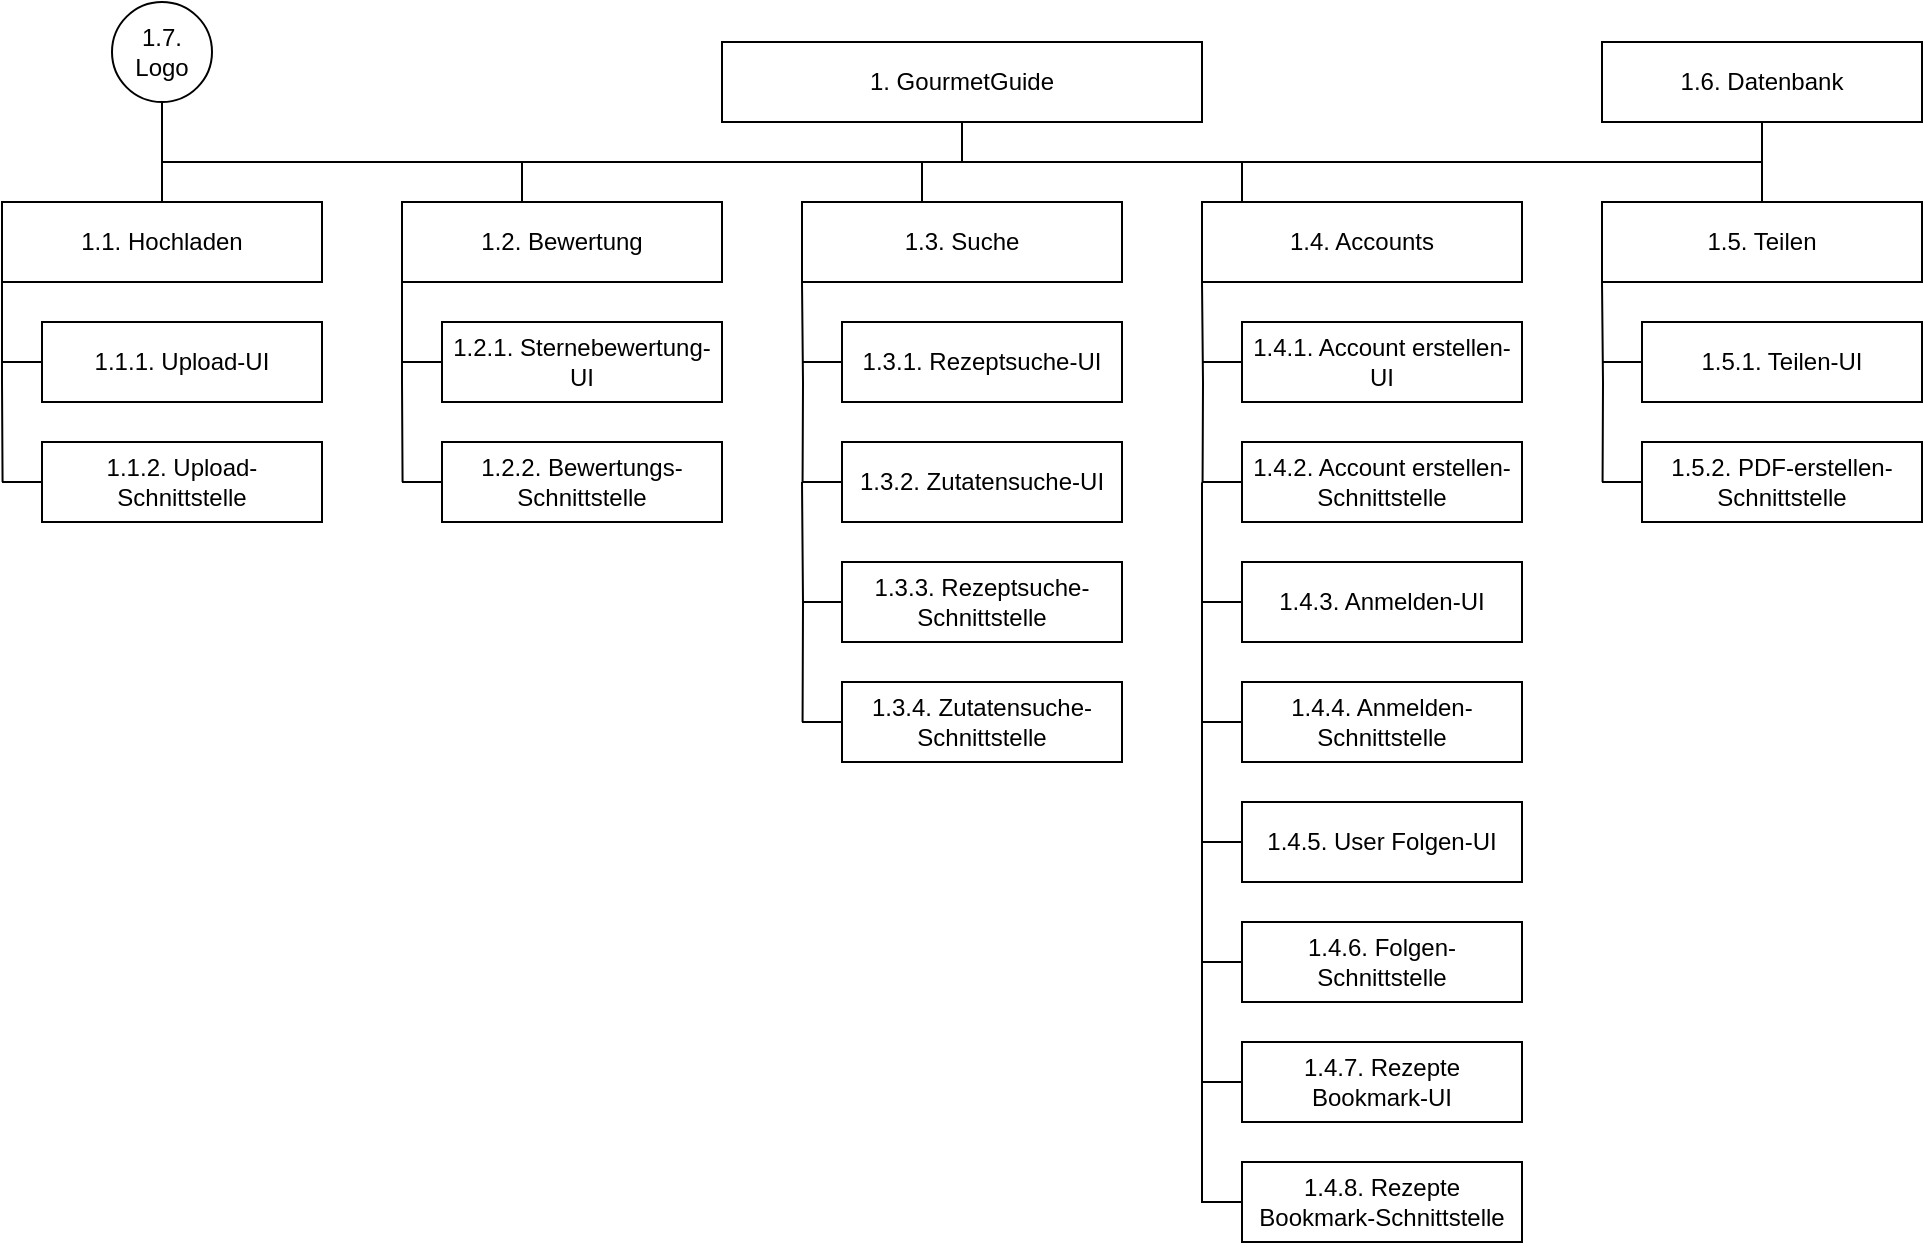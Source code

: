 <mxfile version="24.7.12">
  <diagram name="Seite-1" id="MGk_3q8jtqMFf_y7ZXC9">
    <mxGraphModel dx="1740" dy="531" grid="1" gridSize="10" guides="1" tooltips="1" connect="1" arrows="1" fold="1" page="1" pageScale="1" pageWidth="827" pageHeight="1169" math="0" shadow="0">
      <root>
        <mxCell id="0" />
        <mxCell id="1" parent="0" />
        <mxCell id="921Ac5daBlPCPnIT0NoH-1" value="1. GourmetGuide" style="rounded=0;whiteSpace=wrap;html=1;" parent="1" vertex="1">
          <mxGeometry x="200" y="40" width="240" height="40" as="geometry" />
        </mxCell>
        <mxCell id="921Ac5daBlPCPnIT0NoH-4" style="edgeStyle=orthogonalEdgeStyle;rounded=0;orthogonalLoop=1;jettySize=auto;html=1;exitX=0.5;exitY=0;exitDx=0;exitDy=0;endArrow=none;endFill=0;entryX=0.5;entryY=1;entryDx=0;entryDy=0;" parent="1" source="921Ac5daBlPCPnIT0NoH-2" target="921Ac5daBlPCPnIT0NoH-1" edge="1">
          <mxGeometry relative="1" as="geometry">
            <mxPoint x="100" y="100" as="targetPoint" />
            <Array as="points">
              <mxPoint x="-80" y="100" />
              <mxPoint x="320" y="100" />
            </Array>
          </mxGeometry>
        </mxCell>
        <mxCell id="921Ac5daBlPCPnIT0NoH-25" style="edgeStyle=orthogonalEdgeStyle;rounded=0;orthogonalLoop=1;jettySize=auto;html=1;exitX=0;exitY=1;exitDx=0;exitDy=0;endArrow=none;endFill=0;" parent="1" source="921Ac5daBlPCPnIT0NoH-2" edge="1">
          <mxGeometry relative="1" as="geometry">
            <mxPoint x="-159.714" y="260" as="targetPoint" />
          </mxGeometry>
        </mxCell>
        <mxCell id="921Ac5daBlPCPnIT0NoH-2" value="1.1. Hochladen" style="rounded=0;whiteSpace=wrap;html=1;" parent="1" vertex="1">
          <mxGeometry x="-160" y="120" width="160" height="40" as="geometry" />
        </mxCell>
        <mxCell id="921Ac5daBlPCPnIT0NoH-6" style="edgeStyle=orthogonalEdgeStyle;rounded=0;orthogonalLoop=1;jettySize=auto;html=1;exitX=0.5;exitY=0;exitDx=0;exitDy=0;endArrow=none;endFill=0;" parent="1" source="921Ac5daBlPCPnIT0NoH-3" edge="1">
          <mxGeometry relative="1" as="geometry">
            <mxPoint x="120" y="100" as="targetPoint" />
            <Array as="points">
              <mxPoint x="100" y="100" />
            </Array>
          </mxGeometry>
        </mxCell>
        <mxCell id="921Ac5daBlPCPnIT0NoH-22" style="edgeStyle=orthogonalEdgeStyle;rounded=0;orthogonalLoop=1;jettySize=auto;html=1;exitX=0;exitY=1;exitDx=0;exitDy=0;endArrow=none;endFill=0;" parent="1" source="921Ac5daBlPCPnIT0NoH-3" edge="1">
          <mxGeometry relative="1" as="geometry">
            <mxPoint x="40.286" y="260" as="targetPoint" />
          </mxGeometry>
        </mxCell>
        <mxCell id="921Ac5daBlPCPnIT0NoH-3" value="1.2. Bewertung" style="rounded=0;whiteSpace=wrap;html=1;" parent="1" vertex="1">
          <mxGeometry x="40" y="120" width="160" height="40" as="geometry" />
        </mxCell>
        <mxCell id="921Ac5daBlPCPnIT0NoH-9" style="edgeStyle=orthogonalEdgeStyle;rounded=0;orthogonalLoop=1;jettySize=auto;html=1;exitX=0.5;exitY=0;exitDx=0;exitDy=0;endArrow=none;endFill=0;" parent="1" source="921Ac5daBlPCPnIT0NoH-7" edge="1">
          <mxGeometry relative="1" as="geometry">
            <mxPoint x="300" y="100" as="targetPoint" />
          </mxGeometry>
        </mxCell>
        <mxCell id="921Ac5daBlPCPnIT0NoH-7" value="1.3. Suche" style="rounded=0;whiteSpace=wrap;html=1;" parent="1" vertex="1">
          <mxGeometry x="240" y="120" width="160" height="40" as="geometry" />
        </mxCell>
        <mxCell id="921Ac5daBlPCPnIT0NoH-10" style="edgeStyle=orthogonalEdgeStyle;rounded=0;orthogonalLoop=1;jettySize=auto;html=1;exitX=0.5;exitY=0;exitDx=0;exitDy=0;endArrow=none;endFill=0;" parent="1" source="921Ac5daBlPCPnIT0NoH-8" edge="1">
          <mxGeometry relative="1" as="geometry">
            <mxPoint x="300" y="100" as="targetPoint" />
            <Array as="points">
              <mxPoint x="460" y="100" />
            </Array>
          </mxGeometry>
        </mxCell>
        <mxCell id="921Ac5daBlPCPnIT0NoH-8" value="1.4. Accounts" style="rounded=0;whiteSpace=wrap;html=1;" parent="1" vertex="1">
          <mxGeometry x="440" y="120" width="160" height="40" as="geometry" />
        </mxCell>
        <mxCell id="921Ac5daBlPCPnIT0NoH-13" style="rounded=0;orthogonalLoop=1;jettySize=auto;html=1;exitX=0.5;exitY=0;exitDx=0;exitDy=0;endArrow=none;endFill=0;" parent="1" source="921Ac5daBlPCPnIT0NoH-11" edge="1">
          <mxGeometry relative="1" as="geometry">
            <mxPoint x="460" y="100" as="targetPoint" />
            <Array as="points">
              <mxPoint x="720" y="100" />
            </Array>
          </mxGeometry>
        </mxCell>
        <mxCell id="921Ac5daBlPCPnIT0NoH-11" value="1.5. Teilen" style="rounded=0;whiteSpace=wrap;html=1;" parent="1" vertex="1">
          <mxGeometry x="640" y="120" width="160" height="40" as="geometry" />
        </mxCell>
        <mxCell id="921Ac5daBlPCPnIT0NoH-27" style="edgeStyle=orthogonalEdgeStyle;rounded=0;orthogonalLoop=1;jettySize=auto;html=1;exitX=0;exitY=0.5;exitDx=0;exitDy=0;endArrow=none;endFill=0;" parent="1" source="921Ac5daBlPCPnIT0NoH-14" edge="1">
          <mxGeometry relative="1" as="geometry">
            <mxPoint x="-160" y="200.143" as="targetPoint" />
          </mxGeometry>
        </mxCell>
        <mxCell id="921Ac5daBlPCPnIT0NoH-14" value="1.1.1. Upload-UI" style="rounded=0;whiteSpace=wrap;html=1;" parent="1" vertex="1">
          <mxGeometry x="-140" y="180" width="140" height="40" as="geometry" />
        </mxCell>
        <mxCell id="921Ac5daBlPCPnIT0NoH-26" style="edgeStyle=orthogonalEdgeStyle;rounded=0;orthogonalLoop=1;jettySize=auto;html=1;exitX=0;exitY=0.5;exitDx=0;exitDy=0;endArrow=none;endFill=0;" parent="1" source="921Ac5daBlPCPnIT0NoH-15" edge="1">
          <mxGeometry relative="1" as="geometry">
            <mxPoint x="-160" y="260.143" as="targetPoint" />
          </mxGeometry>
        </mxCell>
        <mxCell id="921Ac5daBlPCPnIT0NoH-15" value="1.1.2. Upload-Schnittstelle" style="rounded=0;whiteSpace=wrap;html=1;" parent="1" vertex="1">
          <mxGeometry x="-140" y="240" width="140" height="40" as="geometry" />
        </mxCell>
        <mxCell id="921Ac5daBlPCPnIT0NoH-17" style="edgeStyle=orthogonalEdgeStyle;rounded=0;orthogonalLoop=1;jettySize=auto;html=1;exitX=0.5;exitY=1;exitDx=0;exitDy=0;endArrow=none;endFill=0;" parent="1" source="921Ac5daBlPCPnIT0NoH-16" edge="1">
          <mxGeometry relative="1" as="geometry">
            <mxPoint x="-80" y="100" as="targetPoint" />
            <Array as="points">
              <mxPoint x="-80" y="90" />
              <mxPoint x="-80" y="90" />
            </Array>
          </mxGeometry>
        </mxCell>
        <mxCell id="921Ac5daBlPCPnIT0NoH-16" value="1.7. Logo" style="ellipse;whiteSpace=wrap;html=1;aspect=fixed;" parent="1" vertex="1">
          <mxGeometry x="-105" y="20" width="50" height="50" as="geometry" />
        </mxCell>
        <mxCell id="921Ac5daBlPCPnIT0NoH-23" style="edgeStyle=orthogonalEdgeStyle;rounded=0;orthogonalLoop=1;jettySize=auto;html=1;exitX=0;exitY=0.5;exitDx=0;exitDy=0;endArrow=none;endFill=0;" parent="1" source="921Ac5daBlPCPnIT0NoH-20" edge="1">
          <mxGeometry relative="1" as="geometry">
            <mxPoint x="40" y="260.143" as="targetPoint" />
          </mxGeometry>
        </mxCell>
        <mxCell id="921Ac5daBlPCPnIT0NoH-20" value="1.2.2. Bewertungs-Schnittstelle" style="rounded=0;whiteSpace=wrap;html=1;" parent="1" vertex="1">
          <mxGeometry x="60" y="240" width="140" height="40" as="geometry" />
        </mxCell>
        <mxCell id="921Ac5daBlPCPnIT0NoH-24" style="edgeStyle=orthogonalEdgeStyle;rounded=0;orthogonalLoop=1;jettySize=auto;html=1;exitX=0;exitY=0.5;exitDx=0;exitDy=0;endArrow=none;endFill=0;" parent="1" source="921Ac5daBlPCPnIT0NoH-21" edge="1">
          <mxGeometry relative="1" as="geometry">
            <mxPoint x="40" y="200.143" as="targetPoint" />
          </mxGeometry>
        </mxCell>
        <mxCell id="921Ac5daBlPCPnIT0NoH-21" value="1.2.1. Sternebewertung-UI" style="rounded=0;whiteSpace=wrap;html=1;" parent="1" vertex="1">
          <mxGeometry x="60" y="180" width="140" height="40" as="geometry" />
        </mxCell>
        <mxCell id="921Ac5daBlPCPnIT0NoH-28" style="edgeStyle=orthogonalEdgeStyle;rounded=0;orthogonalLoop=1;jettySize=auto;html=1;exitX=0;exitY=1;exitDx=0;exitDy=0;endArrow=none;endFill=0;" parent="1" edge="1">
          <mxGeometry relative="1" as="geometry">
            <mxPoint x="240.286" y="260" as="targetPoint" />
            <mxPoint x="240" y="160" as="sourcePoint" />
          </mxGeometry>
        </mxCell>
        <mxCell id="921Ac5daBlPCPnIT0NoH-29" style="edgeStyle=orthogonalEdgeStyle;rounded=0;orthogonalLoop=1;jettySize=auto;html=1;exitX=0;exitY=0.5;exitDx=0;exitDy=0;endArrow=none;endFill=0;" parent="1" source="921Ac5daBlPCPnIT0NoH-30" edge="1">
          <mxGeometry relative="1" as="geometry">
            <mxPoint x="240" y="260.143" as="targetPoint" />
          </mxGeometry>
        </mxCell>
        <mxCell id="921Ac5daBlPCPnIT0NoH-30" value="1.3.2. Zutatensuche-UI" style="rounded=0;whiteSpace=wrap;html=1;" parent="1" vertex="1">
          <mxGeometry x="260" y="240" width="140" height="40" as="geometry" />
        </mxCell>
        <mxCell id="921Ac5daBlPCPnIT0NoH-31" style="edgeStyle=orthogonalEdgeStyle;rounded=0;orthogonalLoop=1;jettySize=auto;html=1;exitX=0;exitY=0.5;exitDx=0;exitDy=0;endArrow=none;endFill=0;" parent="1" source="921Ac5daBlPCPnIT0NoH-32" edge="1">
          <mxGeometry relative="1" as="geometry">
            <mxPoint x="240" y="200.143" as="targetPoint" />
          </mxGeometry>
        </mxCell>
        <mxCell id="921Ac5daBlPCPnIT0NoH-32" value="1.3.1. Rezeptsuche-UI" style="rounded=0;whiteSpace=wrap;html=1;" parent="1" vertex="1">
          <mxGeometry x="260" y="180" width="140" height="40" as="geometry" />
        </mxCell>
        <mxCell id="921Ac5daBlPCPnIT0NoH-35" style="edgeStyle=orthogonalEdgeStyle;rounded=0;orthogonalLoop=1;jettySize=auto;html=1;exitX=0;exitY=1;exitDx=0;exitDy=0;endArrow=none;endFill=0;" parent="1" edge="1">
          <mxGeometry relative="1" as="geometry">
            <mxPoint x="440.286" y="260" as="targetPoint" />
            <mxPoint x="440" y="160" as="sourcePoint" />
          </mxGeometry>
        </mxCell>
        <mxCell id="921Ac5daBlPCPnIT0NoH-36" style="edgeStyle=orthogonalEdgeStyle;rounded=0;orthogonalLoop=1;jettySize=auto;html=1;exitX=0;exitY=0.5;exitDx=0;exitDy=0;endArrow=none;endFill=0;" parent="1" source="921Ac5daBlPCPnIT0NoH-37" edge="1">
          <mxGeometry relative="1" as="geometry">
            <mxPoint x="440" y="260.143" as="targetPoint" />
          </mxGeometry>
        </mxCell>
        <mxCell id="921Ac5daBlPCPnIT0NoH-37" value="1.4.3. Anmelden-UI" style="rounded=0;whiteSpace=wrap;html=1;" parent="1" vertex="1">
          <mxGeometry x="460" y="300" width="140" height="40" as="geometry" />
        </mxCell>
        <mxCell id="921Ac5daBlPCPnIT0NoH-38" style="edgeStyle=orthogonalEdgeStyle;rounded=0;orthogonalLoop=1;jettySize=auto;html=1;exitX=0;exitY=0.5;exitDx=0;exitDy=0;endArrow=none;endFill=0;" parent="1" source="921Ac5daBlPCPnIT0NoH-39" edge="1">
          <mxGeometry relative="1" as="geometry">
            <mxPoint x="440" y="200.143" as="targetPoint" />
          </mxGeometry>
        </mxCell>
        <mxCell id="921Ac5daBlPCPnIT0NoH-39" value="1.4.1. Account erstellen-UI" style="rounded=0;whiteSpace=wrap;html=1;" parent="1" vertex="1">
          <mxGeometry x="460" y="180" width="140" height="40" as="geometry" />
        </mxCell>
        <mxCell id="921Ac5daBlPCPnIT0NoH-42" style="edgeStyle=orthogonalEdgeStyle;rounded=0;orthogonalLoop=1;jettySize=auto;html=1;exitX=0;exitY=0.5;exitDx=0;exitDy=0;endArrow=none;endFill=0;" parent="1" source="921Ac5daBlPCPnIT0NoH-41" edge="1">
          <mxGeometry relative="1" as="geometry">
            <mxPoint x="440" y="260.143" as="targetPoint" />
          </mxGeometry>
        </mxCell>
        <mxCell id="921Ac5daBlPCPnIT0NoH-41" value="1.4.2. Account erstellen-Schnittstelle" style="rounded=0;whiteSpace=wrap;html=1;" parent="1" vertex="1">
          <mxGeometry x="460" y="240" width="140" height="40" as="geometry" />
        </mxCell>
        <mxCell id="921Ac5daBlPCPnIT0NoH-44" style="edgeStyle=orthogonalEdgeStyle;rounded=0;orthogonalLoop=1;jettySize=auto;html=1;exitX=0;exitY=0.5;exitDx=0;exitDy=0;endArrow=none;endFill=0;" parent="1" source="921Ac5daBlPCPnIT0NoH-43" edge="1">
          <mxGeometry relative="1" as="geometry">
            <mxPoint x="440" y="320" as="targetPoint" />
          </mxGeometry>
        </mxCell>
        <mxCell id="921Ac5daBlPCPnIT0NoH-43" value="1.4.4. Anmelden-Schnittstelle" style="rounded=0;whiteSpace=wrap;html=1;" parent="1" vertex="1">
          <mxGeometry x="460" y="360" width="140" height="40" as="geometry" />
        </mxCell>
        <mxCell id="921Ac5daBlPCPnIT0NoH-45" style="edgeStyle=orthogonalEdgeStyle;rounded=0;orthogonalLoop=1;jettySize=auto;html=1;exitX=0;exitY=1;exitDx=0;exitDy=0;endArrow=none;endFill=0;" parent="1" edge="1">
          <mxGeometry relative="1" as="geometry">
            <mxPoint x="640.286" y="260" as="targetPoint" />
            <mxPoint x="640" y="160" as="sourcePoint" />
          </mxGeometry>
        </mxCell>
        <mxCell id="921Ac5daBlPCPnIT0NoH-46" style="edgeStyle=orthogonalEdgeStyle;rounded=0;orthogonalLoop=1;jettySize=auto;html=1;exitX=0;exitY=0.5;exitDx=0;exitDy=0;endArrow=none;endFill=0;" parent="1" source="921Ac5daBlPCPnIT0NoH-47" edge="1">
          <mxGeometry relative="1" as="geometry">
            <mxPoint x="640" y="200.143" as="targetPoint" />
          </mxGeometry>
        </mxCell>
        <mxCell id="921Ac5daBlPCPnIT0NoH-47" value="1.5.1. Teilen-UI" style="rounded=0;whiteSpace=wrap;html=1;" parent="1" vertex="1">
          <mxGeometry x="660" y="180" width="140" height="40" as="geometry" />
        </mxCell>
        <mxCell id="921Ac5daBlPCPnIT0NoH-48" style="edgeStyle=orthogonalEdgeStyle;rounded=0;orthogonalLoop=1;jettySize=auto;html=1;exitX=0;exitY=0.5;exitDx=0;exitDy=0;endArrow=none;endFill=0;" parent="1" source="921Ac5daBlPCPnIT0NoH-49" edge="1">
          <mxGeometry relative="1" as="geometry">
            <mxPoint x="640" y="260.143" as="targetPoint" />
          </mxGeometry>
        </mxCell>
        <mxCell id="921Ac5daBlPCPnIT0NoH-49" value="1.5.2. PDF-erstellen-Schnittstelle" style="rounded=0;whiteSpace=wrap;html=1;" parent="1" vertex="1">
          <mxGeometry x="660" y="240" width="140" height="40" as="geometry" />
        </mxCell>
        <mxCell id="EzP8kZ21SqTE7VAjJr_d-1" style="edgeStyle=orthogonalEdgeStyle;rounded=0;orthogonalLoop=1;jettySize=auto;html=1;exitX=0;exitY=0.5;exitDx=0;exitDy=0;endArrow=none;endFill=0;" parent="1" source="EzP8kZ21SqTE7VAjJr_d-2" edge="1">
          <mxGeometry relative="1" as="geometry">
            <mxPoint x="440" y="380" as="targetPoint" />
          </mxGeometry>
        </mxCell>
        <mxCell id="EzP8kZ21SqTE7VAjJr_d-2" value="1.4.5. User Folgen-UI" style="rounded=0;whiteSpace=wrap;html=1;" parent="1" vertex="1">
          <mxGeometry x="460" y="420" width="140" height="40" as="geometry" />
        </mxCell>
        <mxCell id="EzP8kZ21SqTE7VAjJr_d-3" style="edgeStyle=orthogonalEdgeStyle;rounded=0;orthogonalLoop=1;jettySize=auto;html=1;exitX=0;exitY=0.5;exitDx=0;exitDy=0;endArrow=none;endFill=0;" parent="1" source="EzP8kZ21SqTE7VAjJr_d-4" edge="1">
          <mxGeometry relative="1" as="geometry">
            <mxPoint x="440" y="440" as="targetPoint" />
          </mxGeometry>
        </mxCell>
        <mxCell id="EzP8kZ21SqTE7VAjJr_d-4" value="1.4.6. Folgen- Schnittstelle" style="rounded=0;whiteSpace=wrap;html=1;" parent="1" vertex="1">
          <mxGeometry x="460" y="480" width="140" height="40" as="geometry" />
        </mxCell>
        <mxCell id="EzP8kZ21SqTE7VAjJr_d-5" style="edgeStyle=orthogonalEdgeStyle;rounded=0;orthogonalLoop=1;jettySize=auto;html=1;exitX=0;exitY=0.5;exitDx=0;exitDy=0;endArrow=none;endFill=0;" parent="1" source="EzP8kZ21SqTE7VAjJr_d-6" edge="1">
          <mxGeometry relative="1" as="geometry">
            <mxPoint x="440" y="500" as="targetPoint" />
          </mxGeometry>
        </mxCell>
        <mxCell id="EzP8kZ21SqTE7VAjJr_d-6" value="1.4.7. Rezepte Bookmark-UI" style="rounded=0;whiteSpace=wrap;html=1;" parent="1" vertex="1">
          <mxGeometry x="460" y="540" width="140" height="40" as="geometry" />
        </mxCell>
        <mxCell id="EzP8kZ21SqTE7VAjJr_d-7" style="edgeStyle=orthogonalEdgeStyle;rounded=0;orthogonalLoop=1;jettySize=auto;html=1;exitX=0;exitY=0.5;exitDx=0;exitDy=0;endArrow=none;endFill=0;" parent="1" source="EzP8kZ21SqTE7VAjJr_d-8" edge="1">
          <mxGeometry relative="1" as="geometry">
            <mxPoint x="440" y="560" as="targetPoint" />
          </mxGeometry>
        </mxCell>
        <mxCell id="EzP8kZ21SqTE7VAjJr_d-8" value="1.4.8. Rezepte Bookmark-Schnittstelle" style="rounded=0;whiteSpace=wrap;html=1;" parent="1" vertex="1">
          <mxGeometry x="460" y="600" width="140" height="40" as="geometry" />
        </mxCell>
        <mxCell id="KiYQnYVC_4RO1Epw3n7Q-1" style="edgeStyle=orthogonalEdgeStyle;rounded=0;orthogonalLoop=1;jettySize=auto;html=1;endArrow=none;endFill=0;" parent="1" edge="1">
          <mxGeometry relative="1" as="geometry">
            <mxPoint x="240.286" y="380" as="targetPoint" />
            <mxPoint x="240" y="260" as="sourcePoint" />
          </mxGeometry>
        </mxCell>
        <mxCell id="KiYQnYVC_4RO1Epw3n7Q-2" style="edgeStyle=orthogonalEdgeStyle;rounded=0;orthogonalLoop=1;jettySize=auto;html=1;exitX=0;exitY=0.5;exitDx=0;exitDy=0;endArrow=none;endFill=0;" parent="1" source="KiYQnYVC_4RO1Epw3n7Q-3" edge="1">
          <mxGeometry relative="1" as="geometry">
            <mxPoint x="240" y="380.143" as="targetPoint" />
          </mxGeometry>
        </mxCell>
        <mxCell id="KiYQnYVC_4RO1Epw3n7Q-3" value="1.3.4. Zutatensuche-Schnittstelle" style="rounded=0;whiteSpace=wrap;html=1;" parent="1" vertex="1">
          <mxGeometry x="260" y="360" width="140" height="40" as="geometry" />
        </mxCell>
        <mxCell id="KiYQnYVC_4RO1Epw3n7Q-4" style="edgeStyle=orthogonalEdgeStyle;rounded=0;orthogonalLoop=1;jettySize=auto;html=1;exitX=0;exitY=0.5;exitDx=0;exitDy=0;endArrow=none;endFill=0;" parent="1" source="KiYQnYVC_4RO1Epw3n7Q-5" edge="1">
          <mxGeometry relative="1" as="geometry">
            <mxPoint x="240" y="320.143" as="targetPoint" />
          </mxGeometry>
        </mxCell>
        <mxCell id="KiYQnYVC_4RO1Epw3n7Q-5" value="1.3.3. Rezeptsuche-Schnittstelle" style="rounded=0;whiteSpace=wrap;html=1;" parent="1" vertex="1">
          <mxGeometry x="260" y="300" width="140" height="40" as="geometry" />
        </mxCell>
        <mxCell id="KiYQnYVC_4RO1Epw3n7Q-8" style="edgeStyle=orthogonalEdgeStyle;rounded=0;orthogonalLoop=1;jettySize=auto;html=1;exitX=0.5;exitY=1;exitDx=0;exitDy=0;endArrow=none;endFill=0;" parent="1" source="KiYQnYVC_4RO1Epw3n7Q-7" edge="1">
          <mxGeometry relative="1" as="geometry">
            <mxPoint x="720" y="100" as="targetPoint" />
            <Array as="points">
              <mxPoint x="720" y="90" />
              <mxPoint x="720" y="90" />
            </Array>
          </mxGeometry>
        </mxCell>
        <mxCell id="KiYQnYVC_4RO1Epw3n7Q-7" value="1.6. Datenbank" style="rounded=0;whiteSpace=wrap;html=1;" parent="1" vertex="1">
          <mxGeometry x="640" y="40" width="160" height="40" as="geometry" />
        </mxCell>
      </root>
    </mxGraphModel>
  </diagram>
</mxfile>
